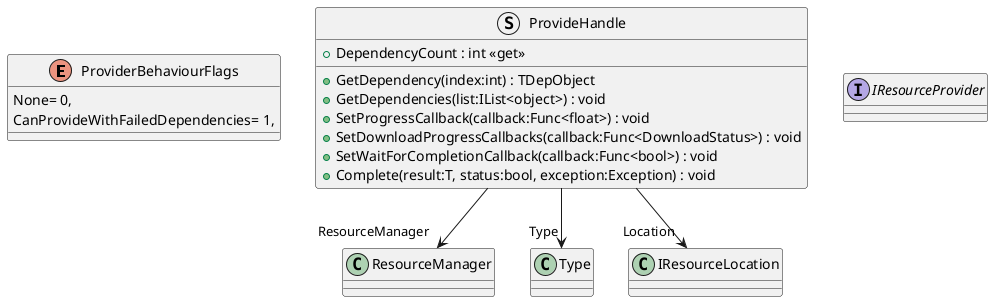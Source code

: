 @startuml
enum ProviderBehaviourFlags {
    None= 0,
    CanProvideWithFailedDependencies= 1,
}
struct ProvideHandle {
    + DependencyCount : int <<get>>
    + GetDependency(index:int) : TDepObject
    + GetDependencies(list:IList<object>) : void
    + SetProgressCallback(callback:Func<float>) : void
    + SetDownloadProgressCallbacks(callback:Func<DownloadStatus>) : void
    + SetWaitForCompletionCallback(callback:Func<bool>) : void
    + Complete(result:T, status:bool, exception:Exception) : void
}
interface IResourceProvider {
}
ProvideHandle --> "ResourceManager" ResourceManager
ProvideHandle --> "Type" Type
ProvideHandle --> "Location" IResourceLocation
@enduml
